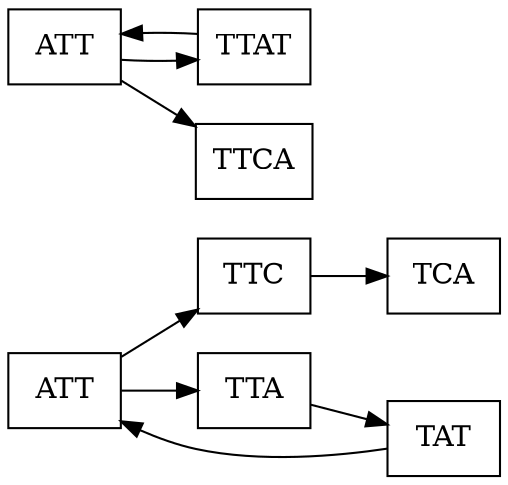 digraph G {
graph [rankdir=LR, fontname="Courier"];
node [shape=record];

1[label="ATT"];
2[label="TTC"];
3[label="TCA"];
4[label="TTA"];
5[label="TAT"];
1 -> 2 -> 3;
1 -> 4 -> 5 -> 1;

6[label="TTCA"]
7[label="TTAT"]
8[label="ATT"]
8->6;
8->7->8
}